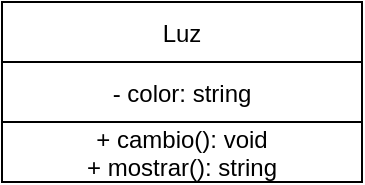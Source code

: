 <mxfile version="26.0.16">
  <diagram name="Página-1" id="cQjm73BFG9HV9MO7elic">
    <mxGraphModel dx="1050" dy="522" grid="1" gridSize="10" guides="1" tooltips="1" connect="1" arrows="1" fold="1" page="1" pageScale="1" pageWidth="827" pageHeight="1169" math="0" shadow="0">
      <root>
        <mxCell id="0" />
        <mxCell id="1" parent="0" />
        <mxCell id="j2NNfnbz7BMJd6bi4siy-7" value="Luz" style="shape=swimlane;startSize=30;" vertex="1" parent="1">
          <mxGeometry x="310" y="30" width="180" height="90" as="geometry" />
        </mxCell>
        <mxCell id="j2NNfnbz7BMJd6bi4siy-8" value="- color: string" style="shape=rectangle;" vertex="1" parent="j2NNfnbz7BMJd6bi4siy-7">
          <mxGeometry y="30" width="180" height="30" as="geometry" />
        </mxCell>
        <mxCell id="j2NNfnbz7BMJd6bi4siy-9" value="+ cambio(): void&#xa;+ mostrar(): string" style="shape=rectangle;" vertex="1" parent="j2NNfnbz7BMJd6bi4siy-7">
          <mxGeometry y="60" width="180" height="30" as="geometry" />
        </mxCell>
      </root>
    </mxGraphModel>
  </diagram>
</mxfile>
